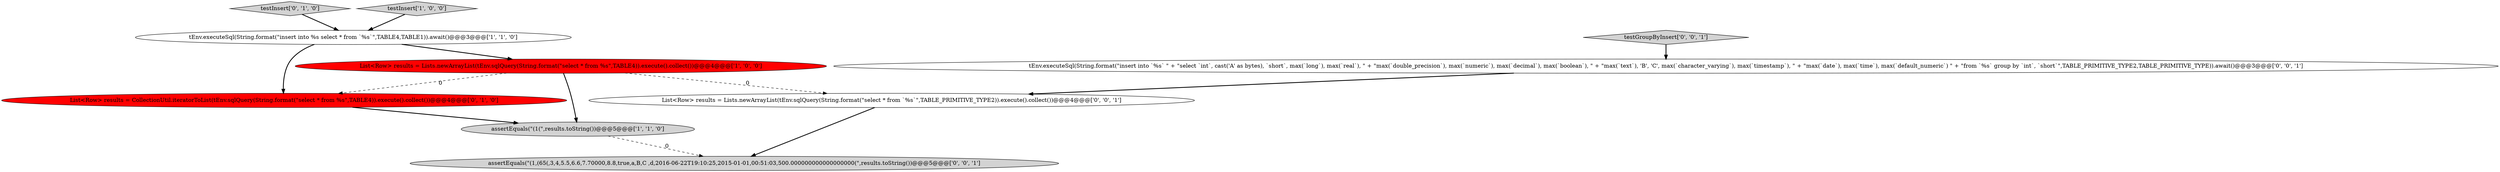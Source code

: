digraph {
5 [style = filled, label = "testInsert['0', '1', '0']", fillcolor = lightgray, shape = diamond image = "AAA0AAABBB2BBB"];
2 [style = filled, label = "tEnv.executeSql(String.format(\"insert into %s select * from `%s`\",TABLE4,TABLE1)).await()@@@3@@@['1', '1', '0']", fillcolor = white, shape = ellipse image = "AAA0AAABBB1BBB"];
0 [style = filled, label = "List<Row> results = Lists.newArrayList(tEnv.sqlQuery(String.format(\"select * from %s\",TABLE4)).execute().collect())@@@4@@@['1', '0', '0']", fillcolor = red, shape = ellipse image = "AAA1AAABBB1BBB"];
3 [style = filled, label = "assertEquals(\"(1(\",results.toString())@@@5@@@['1', '1', '0']", fillcolor = lightgray, shape = ellipse image = "AAA0AAABBB1BBB"];
9 [style = filled, label = "testGroupByInsert['0', '0', '1']", fillcolor = lightgray, shape = diamond image = "AAA0AAABBB3BBB"];
4 [style = filled, label = "List<Row> results = CollectionUtil.iteratorToList(tEnv.sqlQuery(String.format(\"select * from %s\",TABLE4)).execute().collect())@@@4@@@['0', '1', '0']", fillcolor = red, shape = ellipse image = "AAA1AAABBB2BBB"];
6 [style = filled, label = "List<Row> results = Lists.newArrayList(tEnv.sqlQuery(String.format(\"select * from `%s`\",TABLE_PRIMITIVE_TYPE2)).execute().collect())@@@4@@@['0', '0', '1']", fillcolor = white, shape = ellipse image = "AAA0AAABBB3BBB"];
7 [style = filled, label = "assertEquals(\"(1,(65(,3,4,5.5,6.6,7.70000,8.8,true,a,B,C ,d,2016-06-22T19:10:25,2015-01-01,00:51:03,500.000000000000000000(\",results.toString())@@@5@@@['0', '0', '1']", fillcolor = lightgray, shape = ellipse image = "AAA0AAABBB3BBB"];
8 [style = filled, label = "tEnv.executeSql(String.format(\"insert into `%s` \" + \"select `int`, cast('A' as bytes), `short`, max(`long`), max(`real`), \" + \"max(`double_precision`), max(`numeric`), max(`decimal`), max(`boolean`), \" + \"max(`text`), 'B', 'C', max(`character_varying`), max(`timestamp`), \" + \"max(`date`), max(`time`), max(`default_numeric`) \" + \"from `%s` group by `int`, `short`\",TABLE_PRIMITIVE_TYPE2,TABLE_PRIMITIVE_TYPE)).await()@@@3@@@['0', '0', '1']", fillcolor = white, shape = ellipse image = "AAA0AAABBB3BBB"];
1 [style = filled, label = "testInsert['1', '0', '0']", fillcolor = lightgray, shape = diamond image = "AAA0AAABBB1BBB"];
0->3 [style = bold, label=""];
4->3 [style = bold, label=""];
5->2 [style = bold, label=""];
1->2 [style = bold, label=""];
2->0 [style = bold, label=""];
8->6 [style = bold, label=""];
0->4 [style = dashed, label="0"];
6->7 [style = bold, label=""];
9->8 [style = bold, label=""];
2->4 [style = bold, label=""];
3->7 [style = dashed, label="0"];
0->6 [style = dashed, label="0"];
}

